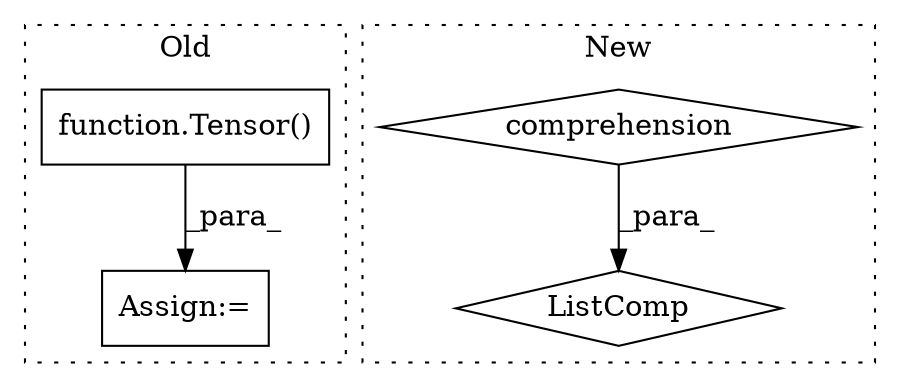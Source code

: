digraph G {
subgraph cluster0 {
1 [label="function.Tensor()" a="75" s="2140,2150" l="7,46" shape="box"];
4 [label="Assign:=" a="68" s="2137" l="3" shape="box"];
label = "Old";
style="dotted";
}
subgraph cluster1 {
2 [label="ListComp" a="106" s="1343" l="49" shape="diamond"];
3 [label="comprehension" a="45" s="1356" l="3" shape="diamond"];
label = "New";
style="dotted";
}
1 -> 4 [label="_para_"];
3 -> 2 [label="_para_"];
}